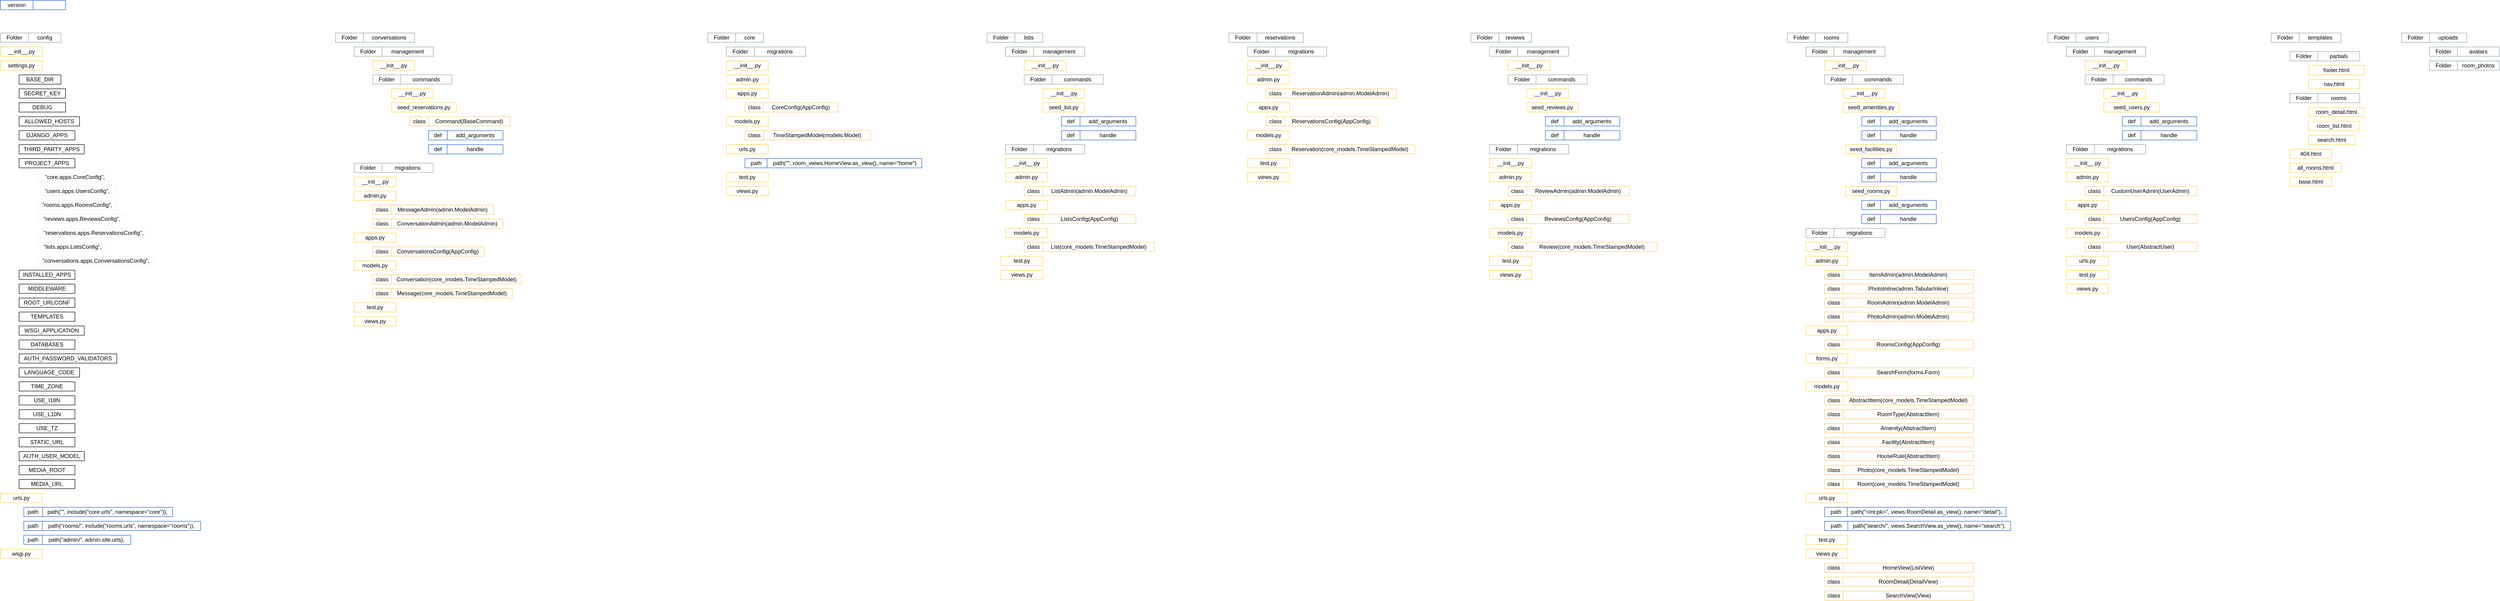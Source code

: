 <mxfile version="13.7.9" type="device"><diagram id="zNeC0fdvIVn9REtztZ8L" name="페이지-1"><mxGraphModel dx="813" dy="470" grid="1" gridSize="10" guides="1" tooltips="1" connect="1" arrows="1" fold="1" page="1" pageScale="1" pageWidth="10000" pageHeight="10000" math="0" shadow="0"><root><mxCell id="0"/><mxCell id="1" parent="0"/><mxCell id="hBKD7NKbRvMZeoM00iuq-7" value="Folder" style="rounded=0;whiteSpace=wrap;html=1;strokeColor=#90A4AE;" vertex="1" parent="1"><mxGeometry x="2320" y="80" width="60" height="20" as="geometry"/></mxCell><mxCell id="hBKD7NKbRvMZeoM00iuq-8" value="lists" style="rounded=0;whiteSpace=wrap;html=1;strokeColor=#90A4AE;" vertex="1" parent="1"><mxGeometry x="2380" y="80" width="60" height="20" as="geometry"/></mxCell><mxCell id="hBKD7NKbRvMZeoM00iuq-9" value="Folder" style="rounded=0;whiteSpace=wrap;html=1;strokeColor=#90A4AE;" vertex="1" parent="1"><mxGeometry x="2840" y="80" width="60" height="20" as="geometry"/></mxCell><mxCell id="hBKD7NKbRvMZeoM00iuq-10" value="reservations" style="rounded=0;whiteSpace=wrap;html=1;strokeColor=#90A4AE;" vertex="1" parent="1"><mxGeometry x="2900" y="80" width="100" height="20" as="geometry"/></mxCell><mxCell id="hBKD7NKbRvMZeoM00iuq-11" value="Folder" style="rounded=0;whiteSpace=wrap;html=1;strokeColor=#90A4AE;" vertex="1" parent="1"><mxGeometry x="3360" y="80" width="60" height="20" as="geometry"/></mxCell><mxCell id="hBKD7NKbRvMZeoM00iuq-12" value="reviews" style="rounded=0;whiteSpace=wrap;html=1;strokeColor=#90A4AE;" vertex="1" parent="1"><mxGeometry x="3420" y="80" width="70" height="20" as="geometry"/></mxCell><mxCell id="hBKD7NKbRvMZeoM00iuq-13" value="Folder" style="rounded=0;whiteSpace=wrap;html=1;strokeColor=#90A4AE;" vertex="1" parent="1"><mxGeometry x="4040" y="80" width="60" height="20" as="geometry"/></mxCell><mxCell id="hBKD7NKbRvMZeoM00iuq-14" value="rooms" style="rounded=0;whiteSpace=wrap;html=1;strokeColor=#90A4AE;" vertex="1" parent="1"><mxGeometry x="4100" y="80" width="70" height="20" as="geometry"/></mxCell><mxCell id="hBKD7NKbRvMZeoM00iuq-15" value="Folder" style="rounded=0;whiteSpace=wrap;html=1;strokeColor=#90A4AE;" vertex="1" parent="1"><mxGeometry x="5080" y="80" width="60" height="20" as="geometry"/></mxCell><mxCell id="hBKD7NKbRvMZeoM00iuq-16" value="templates" style="rounded=0;whiteSpace=wrap;html=1;strokeColor=#90A4AE;" vertex="1" parent="1"><mxGeometry x="5140" y="80" width="90" height="20" as="geometry"/></mxCell><mxCell id="hBKD7NKbRvMZeoM00iuq-17" value="Folder" style="rounded=0;whiteSpace=wrap;html=1;strokeColor=#90A4AE;" vertex="1" parent="1"><mxGeometry x="5360" y="80" width="60" height="20" as="geometry"/></mxCell><mxCell id="hBKD7NKbRvMZeoM00iuq-18" value="uploads" style="rounded=0;whiteSpace=wrap;html=1;strokeColor=#90A4AE;" vertex="1" parent="1"><mxGeometry x="5420" y="80" width="80" height="20" as="geometry"/></mxCell><mxCell id="hBKD7NKbRvMZeoM00iuq-19" value="Folder" style="rounded=0;whiteSpace=wrap;html=1;strokeColor=#90A4AE;" vertex="1" parent="1"><mxGeometry x="4600" y="80" width="60" height="20" as="geometry"/></mxCell><mxCell id="hBKD7NKbRvMZeoM00iuq-20" value="users" style="rounded=0;whiteSpace=wrap;html=1;strokeColor=#90A4AE;" vertex="1" parent="1"><mxGeometry x="4660" y="80" width="70" height="20" as="geometry"/></mxCell><mxCell id="hBKD7NKbRvMZeoM00iuq-36" value="__init__.py" style="rounded=0;whiteSpace=wrap;html=1;strokeColor=#FDD835;" vertex="1" parent="1"><mxGeometry x="200" y="110" width="90" height="20" as="geometry"/></mxCell><mxCell id="hBKD7NKbRvMZeoM00iuq-37" value="settings.py" style="rounded=0;whiteSpace=wrap;html=1;strokeColor=#FDD835;" vertex="1" parent="1"><mxGeometry x="200" y="140" width="90" height="20" as="geometry"/></mxCell><mxCell id="hBKD7NKbRvMZeoM00iuq-38" value="urls.py" style="rounded=0;whiteSpace=wrap;html=1;strokeColor=#FDD835;" vertex="1" parent="1"><mxGeometry x="200" y="1070" width="90" height="20" as="geometry"/></mxCell><mxCell id="hBKD7NKbRvMZeoM00iuq-39" value="wsgi.py" style="rounded=0;whiteSpace=wrap;html=1;strokeColor=#FDD835;" vertex="1" parent="1"><mxGeometry x="200" y="1190" width="90" height="20" as="geometry"/></mxCell><mxCell id="hBKD7NKbRvMZeoM00iuq-40" value="" style="group" vertex="1" connectable="0" parent="1"><mxGeometry x="200" y="80" width="130" height="20" as="geometry"/></mxCell><mxCell id="hBKD7NKbRvMZeoM00iuq-1" value="Folder" style="rounded=0;whiteSpace=wrap;html=1;strokeColor=#90A4AE;" vertex="1" parent="hBKD7NKbRvMZeoM00iuq-40"><mxGeometry width="60" height="20" as="geometry"/></mxCell><mxCell id="hBKD7NKbRvMZeoM00iuq-2" value="config" style="rounded=0;whiteSpace=wrap;html=1;strokeColor=#90A4AE;" vertex="1" parent="hBKD7NKbRvMZeoM00iuq-40"><mxGeometry x="60" width="70" height="20" as="geometry"/></mxCell><mxCell id="hBKD7NKbRvMZeoM00iuq-41" value="" style="group" vertex="1" connectable="0" parent="1"><mxGeometry x="920" y="80" width="170" height="20" as="geometry"/></mxCell><mxCell id="hBKD7NKbRvMZeoM00iuq-3" value="Folder" style="rounded=0;whiteSpace=wrap;html=1;strokeColor=#90A4AE;" vertex="1" parent="hBKD7NKbRvMZeoM00iuq-41"><mxGeometry width="60" height="20" as="geometry"/></mxCell><mxCell id="hBKD7NKbRvMZeoM00iuq-4" value="conversations" style="rounded=0;whiteSpace=wrap;html=1;strokeColor=#90A4AE;" vertex="1" parent="hBKD7NKbRvMZeoM00iuq-41"><mxGeometry x="60" width="110" height="20" as="geometry"/></mxCell><mxCell id="hBKD7NKbRvMZeoM00iuq-42" value="" style="group" vertex="1" connectable="0" parent="1"><mxGeometry x="960" y="110" width="170" height="20" as="geometry"/></mxCell><mxCell id="hBKD7NKbRvMZeoM00iuq-43" value="Folder" style="rounded=0;whiteSpace=wrap;html=1;strokeColor=#90A4AE;" vertex="1" parent="hBKD7NKbRvMZeoM00iuq-42"><mxGeometry width="60" height="20" as="geometry"/></mxCell><mxCell id="hBKD7NKbRvMZeoM00iuq-44" value="management" style="rounded=0;whiteSpace=wrap;html=1;strokeColor=#90A4AE;" vertex="1" parent="hBKD7NKbRvMZeoM00iuq-42"><mxGeometry x="60" width="110" height="20" as="geometry"/></mxCell><mxCell id="hBKD7NKbRvMZeoM00iuq-45" value="" style="group" vertex="1" connectable="0" parent="1"><mxGeometry x="960" y="360" width="170" height="20" as="geometry"/></mxCell><mxCell id="hBKD7NKbRvMZeoM00iuq-46" value="Folder" style="rounded=0;whiteSpace=wrap;html=1;strokeColor=#90A4AE;" vertex="1" parent="hBKD7NKbRvMZeoM00iuq-45"><mxGeometry width="60" height="20" as="geometry"/></mxCell><mxCell id="hBKD7NKbRvMZeoM00iuq-47" value="migrations" style="rounded=0;whiteSpace=wrap;html=1;strokeColor=#90A4AE;" vertex="1" parent="hBKD7NKbRvMZeoM00iuq-45"><mxGeometry x="60" width="110" height="20" as="geometry"/></mxCell><mxCell id="hBKD7NKbRvMZeoM00iuq-48" value="__init__.py" style="rounded=0;whiteSpace=wrap;html=1;strokeColor=#FDD835;" vertex="1" parent="1"><mxGeometry x="960" y="390" width="90" height="20" as="geometry"/></mxCell><mxCell id="hBKD7NKbRvMZeoM00iuq-49" value="admin.py" style="rounded=0;whiteSpace=wrap;html=1;strokeColor=#FDD835;" vertex="1" parent="1"><mxGeometry x="960" y="420" width="90" height="20" as="geometry"/></mxCell><mxCell id="hBKD7NKbRvMZeoM00iuq-50" value="apps.py" style="rounded=0;whiteSpace=wrap;html=1;strokeColor=#FDD835;" vertex="1" parent="1"><mxGeometry x="960" y="510" width="90" height="20" as="geometry"/></mxCell><mxCell id="hBKD7NKbRvMZeoM00iuq-51" value="models.py" style="rounded=0;whiteSpace=wrap;html=1;strokeColor=#FDD835;" vertex="1" parent="1"><mxGeometry x="960" y="570" width="90" height="20" as="geometry"/></mxCell><mxCell id="hBKD7NKbRvMZeoM00iuq-52" value="test.py" style="rounded=0;whiteSpace=wrap;html=1;strokeColor=#FDD835;" vertex="1" parent="1"><mxGeometry x="960" y="660" width="90" height="20" as="geometry"/></mxCell><mxCell id="hBKD7NKbRvMZeoM00iuq-53" value="views.py" style="rounded=0;whiteSpace=wrap;html=1;strokeColor=#FDD835;" vertex="1" parent="1"><mxGeometry x="960" y="690" width="90" height="20" as="geometry"/></mxCell><mxCell id="hBKD7NKbRvMZeoM00iuq-55" value="" style="group" vertex="1" connectable="0" parent="1"><mxGeometry x="1720" y="80" width="120" height="20" as="geometry"/></mxCell><mxCell id="hBKD7NKbRvMZeoM00iuq-5" value="Folder" style="rounded=0;whiteSpace=wrap;html=1;strokeColor=#90A4AE;" vertex="1" parent="hBKD7NKbRvMZeoM00iuq-55"><mxGeometry width="60" height="20" as="geometry"/></mxCell><mxCell id="hBKD7NKbRvMZeoM00iuq-6" value="core" style="rounded=0;whiteSpace=wrap;html=1;strokeColor=#90A4AE;" vertex="1" parent="hBKD7NKbRvMZeoM00iuq-55"><mxGeometry x="60" width="60" height="20" as="geometry"/></mxCell><mxCell id="hBKD7NKbRvMZeoM00iuq-63" value="__init__.py" style="rounded=0;whiteSpace=wrap;html=1;strokeColor=#FDD835;" vertex="1" parent="1"><mxGeometry x="1760" y="140" width="90" height="20" as="geometry"/></mxCell><mxCell id="hBKD7NKbRvMZeoM00iuq-64" value="admin.py" style="rounded=0;whiteSpace=wrap;html=1;strokeColor=#FDD835;" vertex="1" parent="1"><mxGeometry x="1760" y="170" width="90" height="20" as="geometry"/></mxCell><mxCell id="hBKD7NKbRvMZeoM00iuq-65" value="apps.py" style="rounded=0;whiteSpace=wrap;html=1;strokeColor=#FDD835;" vertex="1" parent="1"><mxGeometry x="1760" y="200" width="90" height="20" as="geometry"/></mxCell><mxCell id="hBKD7NKbRvMZeoM00iuq-66" value="models.py" style="rounded=0;whiteSpace=wrap;html=1;strokeColor=#FDD835;" vertex="1" parent="1"><mxGeometry x="1760" y="260" width="90" height="20" as="geometry"/></mxCell><mxCell id="hBKD7NKbRvMZeoM00iuq-67" value="test.py" style="rounded=0;whiteSpace=wrap;html=1;strokeColor=#FDD835;" vertex="1" parent="1"><mxGeometry x="1760" y="380" width="90" height="20" as="geometry"/></mxCell><mxCell id="hBKD7NKbRvMZeoM00iuq-68" value="views.py" style="rounded=0;whiteSpace=wrap;html=1;strokeColor=#FDD835;" vertex="1" parent="1"><mxGeometry x="1760" y="410" width="90" height="20" as="geometry"/></mxCell><mxCell id="hBKD7NKbRvMZeoM00iuq-73" value="urls.py" style="rounded=0;whiteSpace=wrap;html=1;strokeColor=#FDD835;" vertex="1" parent="1"><mxGeometry x="1760" y="320" width="90" height="20" as="geometry"/></mxCell><mxCell id="hBKD7NKbRvMZeoM00iuq-78" value="__init__.py" style="rounded=0;whiteSpace=wrap;html=1;strokeColor=#FDD835;" vertex="1" parent="1"><mxGeometry x="2360" y="350" width="90" height="20" as="geometry"/></mxCell><mxCell id="hBKD7NKbRvMZeoM00iuq-79" value="admin.py" style="rounded=0;whiteSpace=wrap;html=1;strokeColor=#FDD835;" vertex="1" parent="1"><mxGeometry x="2360" y="380" width="90" height="20" as="geometry"/></mxCell><mxCell id="hBKD7NKbRvMZeoM00iuq-80" value="apps.py" style="rounded=0;whiteSpace=wrap;html=1;strokeColor=#FDD835;" vertex="1" parent="1"><mxGeometry x="2360" y="440" width="90" height="20" as="geometry"/></mxCell><mxCell id="hBKD7NKbRvMZeoM00iuq-81" value="models.py" style="rounded=0;whiteSpace=wrap;html=1;strokeColor=#FDD835;" vertex="1" parent="1"><mxGeometry x="2360" y="500" width="90" height="20" as="geometry"/></mxCell><mxCell id="hBKD7NKbRvMZeoM00iuq-82" value="test.py" style="rounded=0;whiteSpace=wrap;html=1;strokeColor=#FDD835;" vertex="1" parent="1"><mxGeometry x="2350" y="560" width="90" height="20" as="geometry"/></mxCell><mxCell id="hBKD7NKbRvMZeoM00iuq-83" value="views.py" style="rounded=0;whiteSpace=wrap;html=1;strokeColor=#FDD835;" vertex="1" parent="1"><mxGeometry x="2350" y="590" width="90" height="20" as="geometry"/></mxCell><mxCell id="hBKD7NKbRvMZeoM00iuq-85" value="" style="group" vertex="1" connectable="0" parent="1"><mxGeometry x="1760" y="110" width="170" height="20" as="geometry"/></mxCell><mxCell id="hBKD7NKbRvMZeoM00iuq-86" value="Folder" style="rounded=0;whiteSpace=wrap;html=1;strokeColor=#90A4AE;" vertex="1" parent="hBKD7NKbRvMZeoM00iuq-85"><mxGeometry width="60" height="20" as="geometry"/></mxCell><mxCell id="hBKD7NKbRvMZeoM00iuq-87" value="migrations" style="rounded=0;whiteSpace=wrap;html=1;strokeColor=#90A4AE;" vertex="1" parent="hBKD7NKbRvMZeoM00iuq-85"><mxGeometry x="60" width="110" height="20" as="geometry"/></mxCell><mxCell id="hBKD7NKbRvMZeoM00iuq-88" value="" style="group" vertex="1" connectable="0" parent="1"><mxGeometry x="2360" y="320" width="170" height="20" as="geometry"/></mxCell><mxCell id="hBKD7NKbRvMZeoM00iuq-89" value="Folder" style="rounded=0;whiteSpace=wrap;html=1;strokeColor=#90A4AE;" vertex="1" parent="hBKD7NKbRvMZeoM00iuq-88"><mxGeometry width="60" height="20" as="geometry"/></mxCell><mxCell id="hBKD7NKbRvMZeoM00iuq-90" value="migrations" style="rounded=0;whiteSpace=wrap;html=1;strokeColor=#90A4AE;" vertex="1" parent="hBKD7NKbRvMZeoM00iuq-88"><mxGeometry x="60" width="110" height="20" as="geometry"/></mxCell><mxCell id="hBKD7NKbRvMZeoM00iuq-92" value="" style="group" vertex="1" connectable="0" parent="1"><mxGeometry x="2880" y="110" width="170" height="20" as="geometry"/></mxCell><mxCell id="hBKD7NKbRvMZeoM00iuq-93" value="Folder" style="rounded=0;whiteSpace=wrap;html=1;strokeColor=#90A4AE;" vertex="1" parent="hBKD7NKbRvMZeoM00iuq-92"><mxGeometry width="60" height="20" as="geometry"/></mxCell><mxCell id="hBKD7NKbRvMZeoM00iuq-94" value="migrations" style="rounded=0;whiteSpace=wrap;html=1;strokeColor=#90A4AE;" vertex="1" parent="hBKD7NKbRvMZeoM00iuq-92"><mxGeometry x="60" width="110" height="20" as="geometry"/></mxCell><mxCell id="hBKD7NKbRvMZeoM00iuq-95" value="__init__.py" style="rounded=0;whiteSpace=wrap;html=1;strokeColor=#FDD835;" vertex="1" parent="1"><mxGeometry x="2880" y="140" width="90" height="20" as="geometry"/></mxCell><mxCell id="hBKD7NKbRvMZeoM00iuq-96" value="admin.py" style="rounded=0;whiteSpace=wrap;html=1;strokeColor=#FDD835;" vertex="1" parent="1"><mxGeometry x="2880" y="170" width="90" height="20" as="geometry"/></mxCell><mxCell id="hBKD7NKbRvMZeoM00iuq-97" value="apps.py" style="rounded=0;whiteSpace=wrap;html=1;strokeColor=#FDD835;" vertex="1" parent="1"><mxGeometry x="2880" y="230" width="90" height="20" as="geometry"/></mxCell><mxCell id="hBKD7NKbRvMZeoM00iuq-98" value="models.py" style="rounded=0;whiteSpace=wrap;html=1;strokeColor=#FDD835;" vertex="1" parent="1"><mxGeometry x="2880" y="290" width="90" height="20" as="geometry"/></mxCell><mxCell id="hBKD7NKbRvMZeoM00iuq-99" value="test.py" style="rounded=0;whiteSpace=wrap;html=1;strokeColor=#FDD835;" vertex="1" parent="1"><mxGeometry x="2880" y="350" width="90" height="20" as="geometry"/></mxCell><mxCell id="hBKD7NKbRvMZeoM00iuq-100" value="views.py" style="rounded=0;whiteSpace=wrap;html=1;strokeColor=#FDD835;" vertex="1" parent="1"><mxGeometry x="2880" y="380" width="90" height="20" as="geometry"/></mxCell><mxCell id="hBKD7NKbRvMZeoM00iuq-101" value="" style="group" vertex="1" connectable="0" parent="1"><mxGeometry x="2360" y="110" width="170" height="20" as="geometry"/></mxCell><mxCell id="hBKD7NKbRvMZeoM00iuq-102" value="Folder" style="rounded=0;whiteSpace=wrap;html=1;strokeColor=#90A4AE;" vertex="1" parent="hBKD7NKbRvMZeoM00iuq-101"><mxGeometry width="60" height="20" as="geometry"/></mxCell><mxCell id="hBKD7NKbRvMZeoM00iuq-103" value="management" style="rounded=0;whiteSpace=wrap;html=1;strokeColor=#90A4AE;" vertex="1" parent="hBKD7NKbRvMZeoM00iuq-101"><mxGeometry x="60" width="110" height="20" as="geometry"/></mxCell><mxCell id="hBKD7NKbRvMZeoM00iuq-104" value="" style="group" vertex="1" connectable="0" parent="1"><mxGeometry x="3400" y="320" width="170" height="20" as="geometry"/></mxCell><mxCell id="hBKD7NKbRvMZeoM00iuq-105" value="Folder" style="rounded=0;whiteSpace=wrap;html=1;strokeColor=#90A4AE;" vertex="1" parent="hBKD7NKbRvMZeoM00iuq-104"><mxGeometry width="60" height="20" as="geometry"/></mxCell><mxCell id="hBKD7NKbRvMZeoM00iuq-106" value="migrations" style="rounded=0;whiteSpace=wrap;html=1;strokeColor=#90A4AE;" vertex="1" parent="hBKD7NKbRvMZeoM00iuq-104"><mxGeometry x="60" width="110" height="20" as="geometry"/></mxCell><mxCell id="hBKD7NKbRvMZeoM00iuq-107" value="" style="group" vertex="1" connectable="0" parent="1"><mxGeometry x="3400" y="110" width="170" height="20" as="geometry"/></mxCell><mxCell id="hBKD7NKbRvMZeoM00iuq-108" value="Folder" style="rounded=0;whiteSpace=wrap;html=1;strokeColor=#90A4AE;" vertex="1" parent="hBKD7NKbRvMZeoM00iuq-107"><mxGeometry width="60" height="20" as="geometry"/></mxCell><mxCell id="hBKD7NKbRvMZeoM00iuq-109" value="management" style="rounded=0;whiteSpace=wrap;html=1;strokeColor=#90A4AE;" vertex="1" parent="hBKD7NKbRvMZeoM00iuq-107"><mxGeometry x="60" width="110" height="20" as="geometry"/></mxCell><mxCell id="hBKD7NKbRvMZeoM00iuq-110" value="__init__.py" style="rounded=0;whiteSpace=wrap;html=1;strokeColor=#FDD835;" vertex="1" parent="1"><mxGeometry x="3400" y="350" width="90" height="20" as="geometry"/></mxCell><mxCell id="hBKD7NKbRvMZeoM00iuq-111" value="admin.py" style="rounded=0;whiteSpace=wrap;html=1;strokeColor=#FDD835;" vertex="1" parent="1"><mxGeometry x="3400" y="380" width="90" height="20" as="geometry"/></mxCell><mxCell id="hBKD7NKbRvMZeoM00iuq-112" value="apps.py" style="rounded=0;whiteSpace=wrap;html=1;strokeColor=#FDD835;" vertex="1" parent="1"><mxGeometry x="3400" y="440" width="90" height="20" as="geometry"/></mxCell><mxCell id="hBKD7NKbRvMZeoM00iuq-113" value="models.py" style="rounded=0;whiteSpace=wrap;html=1;strokeColor=#FDD835;" vertex="1" parent="1"><mxGeometry x="3400" y="500" width="90" height="20" as="geometry"/></mxCell><mxCell id="hBKD7NKbRvMZeoM00iuq-114" value="test.py" style="rounded=0;whiteSpace=wrap;html=1;strokeColor=#FDD835;" vertex="1" parent="1"><mxGeometry x="3400" y="560" width="90" height="20" as="geometry"/></mxCell><mxCell id="hBKD7NKbRvMZeoM00iuq-115" value="views.py" style="rounded=0;whiteSpace=wrap;html=1;strokeColor=#FDD835;" vertex="1" parent="1"><mxGeometry x="3400" y="590" width="90" height="20" as="geometry"/></mxCell><mxCell id="hBKD7NKbRvMZeoM00iuq-116" value="" style="group" vertex="1" connectable="0" parent="1"><mxGeometry x="4080" y="500" width="170" height="20" as="geometry"/></mxCell><mxCell id="hBKD7NKbRvMZeoM00iuq-117" value="Folder" style="rounded=0;whiteSpace=wrap;html=1;strokeColor=#90A4AE;" vertex="1" parent="hBKD7NKbRvMZeoM00iuq-116"><mxGeometry width="60" height="20" as="geometry"/></mxCell><mxCell id="hBKD7NKbRvMZeoM00iuq-118" value="migrations" style="rounded=0;whiteSpace=wrap;html=1;strokeColor=#90A4AE;" vertex="1" parent="hBKD7NKbRvMZeoM00iuq-116"><mxGeometry x="60" width="110" height="20" as="geometry"/></mxCell><mxCell id="hBKD7NKbRvMZeoM00iuq-119" value="" style="group" vertex="1" connectable="0" parent="1"><mxGeometry x="4080" y="110" width="170" height="20" as="geometry"/></mxCell><mxCell id="hBKD7NKbRvMZeoM00iuq-120" value="Folder" style="rounded=0;whiteSpace=wrap;html=1;strokeColor=#90A4AE;" vertex="1" parent="hBKD7NKbRvMZeoM00iuq-119"><mxGeometry width="60" height="20" as="geometry"/></mxCell><mxCell id="hBKD7NKbRvMZeoM00iuq-121" value="management" style="rounded=0;whiteSpace=wrap;html=1;strokeColor=#90A4AE;" vertex="1" parent="hBKD7NKbRvMZeoM00iuq-119"><mxGeometry x="60" width="110" height="20" as="geometry"/></mxCell><mxCell id="hBKD7NKbRvMZeoM00iuq-122" value="__init__.py" style="rounded=0;whiteSpace=wrap;html=1;strokeColor=#FDD835;" vertex="1" parent="1"><mxGeometry x="4080" y="530" width="90" height="20" as="geometry"/></mxCell><mxCell id="hBKD7NKbRvMZeoM00iuq-123" value="admin.py" style="rounded=0;whiteSpace=wrap;html=1;strokeColor=#FDD835;" vertex="1" parent="1"><mxGeometry x="4080" y="560" width="90" height="20" as="geometry"/></mxCell><mxCell id="hBKD7NKbRvMZeoM00iuq-124" value="apps.py" style="rounded=0;whiteSpace=wrap;html=1;strokeColor=#FDD835;" vertex="1" parent="1"><mxGeometry x="4080" y="710" width="90" height="20" as="geometry"/></mxCell><mxCell id="hBKD7NKbRvMZeoM00iuq-125" value="models.py" style="rounded=0;whiteSpace=wrap;html=1;strokeColor=#FDD835;" vertex="1" parent="1"><mxGeometry x="4080" y="830" width="90" height="20" as="geometry"/></mxCell><mxCell id="hBKD7NKbRvMZeoM00iuq-126" value="test.py" style="rounded=0;whiteSpace=wrap;html=1;strokeColor=#FDD835;" vertex="1" parent="1"><mxGeometry x="4080" y="1160" width="90" height="20" as="geometry"/></mxCell><mxCell id="hBKD7NKbRvMZeoM00iuq-127" value="views.py" style="rounded=0;whiteSpace=wrap;html=1;strokeColor=#FDD835;" vertex="1" parent="1"><mxGeometry x="4080" y="1190" width="90" height="20" as="geometry"/></mxCell><mxCell id="hBKD7NKbRvMZeoM00iuq-128" value="urls.py" style="rounded=0;whiteSpace=wrap;html=1;strokeColor=#FDD835;" vertex="1" parent="1"><mxGeometry x="4080" y="1070" width="90" height="20" as="geometry"/></mxCell><mxCell id="hBKD7NKbRvMZeoM00iuq-129" value="Folder" style="rounded=0;whiteSpace=wrap;html=1;strokeColor=#90A4AE;" vertex="1" parent="1"><mxGeometry x="5120" y="120" width="60" height="20" as="geometry"/></mxCell><mxCell id="hBKD7NKbRvMZeoM00iuq-130" value="partials" style="rounded=0;whiteSpace=wrap;html=1;strokeColor=#90A4AE;" vertex="1" parent="1"><mxGeometry x="5180" y="120" width="90" height="20" as="geometry"/></mxCell><mxCell id="hBKD7NKbRvMZeoM00iuq-131" value="Folder" style="rounded=0;whiteSpace=wrap;html=1;strokeColor=#90A4AE;" vertex="1" parent="1"><mxGeometry x="5120" y="210" width="60" height="20" as="geometry"/></mxCell><mxCell id="hBKD7NKbRvMZeoM00iuq-132" value="rooms" style="rounded=0;whiteSpace=wrap;html=1;strokeColor=#90A4AE;" vertex="1" parent="1"><mxGeometry x="5180" y="210" width="90" height="20" as="geometry"/></mxCell><mxCell id="hBKD7NKbRvMZeoM00iuq-133" value="404.html" style="rounded=0;whiteSpace=wrap;html=1;strokeColor=#FDD835;" vertex="1" parent="1"><mxGeometry x="5120" y="330" width="90" height="20" as="geometry"/></mxCell><mxCell id="hBKD7NKbRvMZeoM00iuq-134" value="base.html" style="rounded=0;whiteSpace=wrap;html=1;strokeColor=#FDD835;" vertex="1" parent="1"><mxGeometry x="5120" y="390" width="90" height="20" as="geometry"/></mxCell><mxCell id="hBKD7NKbRvMZeoM00iuq-136" value="all_rooms.html" style="rounded=0;whiteSpace=wrap;html=1;strokeColor=#FDD835;" vertex="1" parent="1"><mxGeometry x="5120" y="360" width="110" height="20" as="geometry"/></mxCell><mxCell id="hBKD7NKbRvMZeoM00iuq-137" value="room_detail.html" style="rounded=0;whiteSpace=wrap;html=1;strokeColor=#FDD835;" vertex="1" parent="1"><mxGeometry x="5160" y="240" width="120" height="20" as="geometry"/></mxCell><mxCell id="hBKD7NKbRvMZeoM00iuq-138" value="search.html" style="rounded=0;whiteSpace=wrap;html=1;strokeColor=#FDD835;" vertex="1" parent="1"><mxGeometry x="5160" y="300" width="100" height="20" as="geometry"/></mxCell><mxCell id="hBKD7NKbRvMZeoM00iuq-139" value="room_list.html" style="rounded=0;whiteSpace=wrap;html=1;strokeColor=#FDD835;" vertex="1" parent="1"><mxGeometry x="5160" y="270" width="110" height="20" as="geometry"/></mxCell><mxCell id="hBKD7NKbRvMZeoM00iuq-144" value="footer.html" style="rounded=0;whiteSpace=wrap;html=1;strokeColor=#FDD835;" vertex="1" parent="1"><mxGeometry x="5160" y="150" width="120" height="20" as="geometry"/></mxCell><mxCell id="hBKD7NKbRvMZeoM00iuq-145" value="nav.html" style="rounded=0;whiteSpace=wrap;html=1;strokeColor=#FDD835;" vertex="1" parent="1"><mxGeometry x="5160" y="180" width="110" height="20" as="geometry"/></mxCell><mxCell id="hBKD7NKbRvMZeoM00iuq-147" value="" style="group" vertex="1" connectable="0" parent="1"><mxGeometry x="4640" y="320" width="170" height="20" as="geometry"/></mxCell><mxCell id="hBKD7NKbRvMZeoM00iuq-148" value="Folder" style="rounded=0;whiteSpace=wrap;html=1;strokeColor=#90A4AE;" vertex="1" parent="hBKD7NKbRvMZeoM00iuq-147"><mxGeometry width="60" height="20" as="geometry"/></mxCell><mxCell id="hBKD7NKbRvMZeoM00iuq-149" value="migrations" style="rounded=0;whiteSpace=wrap;html=1;strokeColor=#90A4AE;" vertex="1" parent="hBKD7NKbRvMZeoM00iuq-147"><mxGeometry x="60" width="110" height="20" as="geometry"/></mxCell><mxCell id="hBKD7NKbRvMZeoM00iuq-150" value="" style="group" vertex="1" connectable="0" parent="1"><mxGeometry x="4640" y="110" width="170" height="20" as="geometry"/></mxCell><mxCell id="hBKD7NKbRvMZeoM00iuq-151" value="Folder" style="rounded=0;whiteSpace=wrap;html=1;strokeColor=#90A4AE;" vertex="1" parent="hBKD7NKbRvMZeoM00iuq-150"><mxGeometry width="60" height="20" as="geometry"/></mxCell><mxCell id="hBKD7NKbRvMZeoM00iuq-152" value="management" style="rounded=0;whiteSpace=wrap;html=1;strokeColor=#90A4AE;" vertex="1" parent="hBKD7NKbRvMZeoM00iuq-150"><mxGeometry x="60" width="110" height="20" as="geometry"/></mxCell><mxCell id="hBKD7NKbRvMZeoM00iuq-153" value="__init__.py" style="rounded=0;whiteSpace=wrap;html=1;strokeColor=#FDD835;" vertex="1" parent="1"><mxGeometry x="4640" y="350" width="90" height="20" as="geometry"/></mxCell><mxCell id="hBKD7NKbRvMZeoM00iuq-154" value="admin.py" style="rounded=0;whiteSpace=wrap;html=1;strokeColor=#FDD835;" vertex="1" parent="1"><mxGeometry x="4640" y="380" width="90" height="20" as="geometry"/></mxCell><mxCell id="hBKD7NKbRvMZeoM00iuq-155" value="apps.py" style="rounded=0;whiteSpace=wrap;html=1;strokeColor=#FDD835;" vertex="1" parent="1"><mxGeometry x="4640" y="440" width="90" height="20" as="geometry"/></mxCell><mxCell id="hBKD7NKbRvMZeoM00iuq-156" value="models.py" style="rounded=0;whiteSpace=wrap;html=1;strokeColor=#FDD835;" vertex="1" parent="1"><mxGeometry x="4640" y="500" width="90" height="20" as="geometry"/></mxCell><mxCell id="hBKD7NKbRvMZeoM00iuq-157" value="test.py" style="rounded=0;whiteSpace=wrap;html=1;strokeColor=#FDD835;" vertex="1" parent="1"><mxGeometry x="4640" y="590" width="90" height="20" as="geometry"/></mxCell><mxCell id="hBKD7NKbRvMZeoM00iuq-158" value="views.py" style="rounded=0;whiteSpace=wrap;html=1;strokeColor=#FDD835;" vertex="1" parent="1"><mxGeometry x="4640" y="620" width="90" height="20" as="geometry"/></mxCell><mxCell id="hBKD7NKbRvMZeoM00iuq-159" value="urls.py" style="rounded=0;whiteSpace=wrap;html=1;strokeColor=#FDD835;" vertex="1" parent="1"><mxGeometry x="4640" y="560" width="90" height="20" as="geometry"/></mxCell><mxCell id="hBKD7NKbRvMZeoM00iuq-160" value="__init__.py" style="rounded=0;whiteSpace=wrap;html=1;strokeColor=#FDD835;" vertex="1" parent="1"><mxGeometry x="1000" y="140" width="90" height="20" as="geometry"/></mxCell><mxCell id="hBKD7NKbRvMZeoM00iuq-161" value="" style="group" vertex="1" connectable="0" parent="1"><mxGeometry x="1000" y="170" width="170" height="20" as="geometry"/></mxCell><mxCell id="hBKD7NKbRvMZeoM00iuq-162" value="Folder" style="rounded=0;whiteSpace=wrap;html=1;strokeColor=#90A4AE;" vertex="1" parent="hBKD7NKbRvMZeoM00iuq-161"><mxGeometry width="60" height="20" as="geometry"/></mxCell><mxCell id="hBKD7NKbRvMZeoM00iuq-163" value="commands" style="rounded=0;whiteSpace=wrap;html=1;strokeColor=#90A4AE;" vertex="1" parent="hBKD7NKbRvMZeoM00iuq-161"><mxGeometry x="60" width="110" height="20" as="geometry"/></mxCell><mxCell id="hBKD7NKbRvMZeoM00iuq-164" value="__init__.py" style="rounded=0;whiteSpace=wrap;html=1;strokeColor=#FDD835;" vertex="1" parent="1"><mxGeometry x="1040" y="200" width="90" height="20" as="geometry"/></mxCell><mxCell id="hBKD7NKbRvMZeoM00iuq-165" value="seed_reservations.py" style="rounded=0;whiteSpace=wrap;html=1;strokeColor=#FDD835;" vertex="1" parent="1"><mxGeometry x="1040" y="230" width="140" height="20" as="geometry"/></mxCell><mxCell id="hBKD7NKbRvMZeoM00iuq-166" value="__init__.py" style="rounded=0;whiteSpace=wrap;html=1;strokeColor=#FDD835;" vertex="1" parent="1"><mxGeometry x="2400" y="140" width="90" height="20" as="geometry"/></mxCell><mxCell id="hBKD7NKbRvMZeoM00iuq-167" value="" style="group" vertex="1" connectable="0" parent="1"><mxGeometry x="2400" y="170" width="170" height="20" as="geometry"/></mxCell><mxCell id="hBKD7NKbRvMZeoM00iuq-168" value="Folder" style="rounded=0;whiteSpace=wrap;html=1;strokeColor=#90A4AE;" vertex="1" parent="hBKD7NKbRvMZeoM00iuq-167"><mxGeometry width="60" height="20" as="geometry"/></mxCell><mxCell id="hBKD7NKbRvMZeoM00iuq-169" value="commands" style="rounded=0;whiteSpace=wrap;html=1;strokeColor=#90A4AE;" vertex="1" parent="hBKD7NKbRvMZeoM00iuq-167"><mxGeometry x="60" width="110" height="20" as="geometry"/></mxCell><mxCell id="hBKD7NKbRvMZeoM00iuq-170" value="__init__.py" style="rounded=0;whiteSpace=wrap;html=1;strokeColor=#FDD835;" vertex="1" parent="1"><mxGeometry x="2440" y="200" width="90" height="20" as="geometry"/></mxCell><mxCell id="hBKD7NKbRvMZeoM00iuq-171" value="seed_list.py" style="rounded=0;whiteSpace=wrap;html=1;strokeColor=#FDD835;" vertex="1" parent="1"><mxGeometry x="2440" y="230" width="90" height="20" as="geometry"/></mxCell><mxCell id="hBKD7NKbRvMZeoM00iuq-175" value="__init__.py" style="rounded=0;whiteSpace=wrap;html=1;strokeColor=#FDD835;" vertex="1" parent="1"><mxGeometry x="3440" y="140" width="90" height="20" as="geometry"/></mxCell><mxCell id="hBKD7NKbRvMZeoM00iuq-176" value="" style="group" vertex="1" connectable="0" parent="1"><mxGeometry x="3440" y="170" width="170" height="20" as="geometry"/></mxCell><mxCell id="hBKD7NKbRvMZeoM00iuq-177" value="Folder" style="rounded=0;whiteSpace=wrap;html=1;strokeColor=#90A4AE;" vertex="1" parent="hBKD7NKbRvMZeoM00iuq-176"><mxGeometry width="60" height="20" as="geometry"/></mxCell><mxCell id="hBKD7NKbRvMZeoM00iuq-178" value="commands" style="rounded=0;whiteSpace=wrap;html=1;strokeColor=#90A4AE;" vertex="1" parent="hBKD7NKbRvMZeoM00iuq-176"><mxGeometry x="60" width="110" height="20" as="geometry"/></mxCell><mxCell id="hBKD7NKbRvMZeoM00iuq-179" value="__init__.py" style="rounded=0;whiteSpace=wrap;html=1;strokeColor=#FDD835;" vertex="1" parent="1"><mxGeometry x="3480" y="200" width="90" height="20" as="geometry"/></mxCell><mxCell id="hBKD7NKbRvMZeoM00iuq-180" value="seed_reviews.py" style="rounded=0;whiteSpace=wrap;html=1;strokeColor=#FDD835;" vertex="1" parent="1"><mxGeometry x="3480" y="230" width="110" height="20" as="geometry"/></mxCell><mxCell id="hBKD7NKbRvMZeoM00iuq-181" value="__init__.py" style="rounded=0;whiteSpace=wrap;html=1;strokeColor=#FDD835;" vertex="1" parent="1"><mxGeometry x="4120" y="140" width="90" height="20" as="geometry"/></mxCell><mxCell id="hBKD7NKbRvMZeoM00iuq-182" value="" style="group" vertex="1" connectable="0" parent="1"><mxGeometry x="4120" y="170" width="170" height="20" as="geometry"/></mxCell><mxCell id="hBKD7NKbRvMZeoM00iuq-183" value="Folder" style="rounded=0;whiteSpace=wrap;html=1;strokeColor=#90A4AE;" vertex="1" parent="hBKD7NKbRvMZeoM00iuq-182"><mxGeometry width="60" height="20" as="geometry"/></mxCell><mxCell id="hBKD7NKbRvMZeoM00iuq-184" value="commands" style="rounded=0;whiteSpace=wrap;html=1;strokeColor=#90A4AE;" vertex="1" parent="hBKD7NKbRvMZeoM00iuq-182"><mxGeometry x="60" width="110" height="20" as="geometry"/></mxCell><mxCell id="hBKD7NKbRvMZeoM00iuq-185" value="__init__.py" style="rounded=0;whiteSpace=wrap;html=1;strokeColor=#FDD835;" vertex="1" parent="1"><mxGeometry x="4160" y="200" width="90" height="20" as="geometry"/></mxCell><mxCell id="hBKD7NKbRvMZeoM00iuq-186" value="seed_amenities.py" style="rounded=0;whiteSpace=wrap;html=1;strokeColor=#FDD835;" vertex="1" parent="1"><mxGeometry x="4160" y="230" width="120" height="20" as="geometry"/></mxCell><mxCell id="hBKD7NKbRvMZeoM00iuq-187" value="seed_facilities.py" style="rounded=0;whiteSpace=wrap;html=1;strokeColor=#FDD835;" vertex="1" parent="1"><mxGeometry x="4165" y="320" width="110" height="20" as="geometry"/></mxCell><mxCell id="hBKD7NKbRvMZeoM00iuq-188" value="seed_rooms.py" style="rounded=0;whiteSpace=wrap;html=1;strokeColor=#FDD835;" vertex="1" parent="1"><mxGeometry x="4165" y="410" width="110" height="20" as="geometry"/></mxCell><mxCell id="hBKD7NKbRvMZeoM00iuq-189" value="" style="group" vertex="1" connectable="0" parent="1"><mxGeometry x="4680" y="170" width="170" height="20" as="geometry"/></mxCell><mxCell id="hBKD7NKbRvMZeoM00iuq-190" value="Folder" style="rounded=0;whiteSpace=wrap;html=1;strokeColor=#90A4AE;" vertex="1" parent="hBKD7NKbRvMZeoM00iuq-189"><mxGeometry width="60" height="20" as="geometry"/></mxCell><mxCell id="hBKD7NKbRvMZeoM00iuq-191" value="commands" style="rounded=0;whiteSpace=wrap;html=1;strokeColor=#90A4AE;" vertex="1" parent="hBKD7NKbRvMZeoM00iuq-189"><mxGeometry x="60" width="110" height="20" as="geometry"/></mxCell><mxCell id="hBKD7NKbRvMZeoM00iuq-192" value="__init__.py" style="rounded=0;whiteSpace=wrap;html=1;strokeColor=#FDD835;" vertex="1" parent="1"><mxGeometry x="4680" y="140" width="90" height="20" as="geometry"/></mxCell><mxCell id="hBKD7NKbRvMZeoM00iuq-193" value="__init__.py" style="rounded=0;whiteSpace=wrap;html=1;strokeColor=#FDD835;" vertex="1" parent="1"><mxGeometry x="4720" y="200" width="90" height="20" as="geometry"/></mxCell><mxCell id="hBKD7NKbRvMZeoM00iuq-194" value="seed_users.py" style="rounded=0;whiteSpace=wrap;html=1;strokeColor=#FDD835;" vertex="1" parent="1"><mxGeometry x="4720" y="230" width="120" height="20" as="geometry"/></mxCell><mxCell id="hBKD7NKbRvMZeoM00iuq-195" value="Folder" style="rounded=0;whiteSpace=wrap;html=1;strokeColor=#90A4AE;" vertex="1" parent="1"><mxGeometry x="5420" y="110" width="60" height="20" as="geometry"/></mxCell><mxCell id="hBKD7NKbRvMZeoM00iuq-196" value="avatars" style="rounded=0;whiteSpace=wrap;html=1;strokeColor=#90A4AE;" vertex="1" parent="1"><mxGeometry x="5480" y="110" width="90" height="20" as="geometry"/></mxCell><mxCell id="hBKD7NKbRvMZeoM00iuq-197" value="Folder" style="rounded=0;whiteSpace=wrap;html=1;strokeColor=#90A4AE;" vertex="1" parent="1"><mxGeometry x="5420" y="140" width="60" height="20" as="geometry"/></mxCell><mxCell id="hBKD7NKbRvMZeoM00iuq-198" value="room_photos" style="rounded=0;whiteSpace=wrap;html=1;strokeColor=#90A4AE;" vertex="1" parent="1"><mxGeometry x="5480" y="140" width="90" height="20" as="geometry"/></mxCell><mxCell id="hBKD7NKbRvMZeoM00iuq-199" value="BASE_DIR" style="rounded=0;whiteSpace=wrap;html=1;" vertex="1" parent="1"><mxGeometry x="240" y="170" width="90" height="20" as="geometry"/></mxCell><mxCell id="hBKD7NKbRvMZeoM00iuq-200" value="SECRET_KEY" style="rounded=0;whiteSpace=wrap;html=1;" vertex="1" parent="1"><mxGeometry x="240" y="200" width="100" height="20" as="geometry"/></mxCell><mxCell id="hBKD7NKbRvMZeoM00iuq-202" value="DEBUG" style="rounded=0;whiteSpace=wrap;html=1;" vertex="1" parent="1"><mxGeometry x="240" y="230" width="100" height="20" as="geometry"/></mxCell><mxCell id="hBKD7NKbRvMZeoM00iuq-203" value="ALLOWED_HOSTS" style="rounded=0;whiteSpace=wrap;html=1;" vertex="1" parent="1"><mxGeometry x="240" y="260" width="130" height="20" as="geometry"/></mxCell><mxCell id="hBKD7NKbRvMZeoM00iuq-204" value="DJANGO_APPS" style="rounded=0;whiteSpace=wrap;html=1;" vertex="1" parent="1"><mxGeometry x="240" y="290" width="120" height="20" as="geometry"/></mxCell><mxCell id="hBKD7NKbRvMZeoM00iuq-205" value="THIRD_PARTY_APPS" style="rounded=0;whiteSpace=wrap;html=1;" vertex="1" parent="1"><mxGeometry x="240" y="320" width="140" height="20" as="geometry"/></mxCell><mxCell id="hBKD7NKbRvMZeoM00iuq-206" value="PROJECT_APPS" style="rounded=0;whiteSpace=wrap;html=1;" vertex="1" parent="1"><mxGeometry x="240" y="350" width="120" height="20" as="geometry"/></mxCell><mxCell id="hBKD7NKbRvMZeoM00iuq-207" value="INSTALLED_APPS" style="rounded=0;whiteSpace=wrap;html=1;" vertex="1" parent="1"><mxGeometry x="240" y="590" width="120" height="20" as="geometry"/></mxCell><mxCell id="hBKD7NKbRvMZeoM00iuq-208" value="MIDDLEWARE" style="rounded=0;whiteSpace=wrap;html=1;" vertex="1" parent="1"><mxGeometry x="240" y="620" width="120" height="20" as="geometry"/></mxCell><mxCell id="hBKD7NKbRvMZeoM00iuq-209" value="ROOT_URLCONF" style="rounded=0;whiteSpace=wrap;html=1;" vertex="1" parent="1"><mxGeometry x="240" y="650" width="120" height="20" as="geometry"/></mxCell><mxCell id="hBKD7NKbRvMZeoM00iuq-210" value="TEMPLATES" style="rounded=0;whiteSpace=wrap;html=1;" vertex="1" parent="1"><mxGeometry x="240" y="680" width="120" height="20" as="geometry"/></mxCell><mxCell id="hBKD7NKbRvMZeoM00iuq-211" value="WSGI_APPLICATION" style="rounded=0;whiteSpace=wrap;html=1;" vertex="1" parent="1"><mxGeometry x="240" y="710" width="140" height="20" as="geometry"/></mxCell><mxCell id="hBKD7NKbRvMZeoM00iuq-212" value="DATABASES" style="rounded=0;whiteSpace=wrap;html=1;" vertex="1" parent="1"><mxGeometry x="240" y="740" width="120" height="20" as="geometry"/></mxCell><mxCell id="hBKD7NKbRvMZeoM00iuq-213" value="AUTH_PASSWORD_VALIDATORS" style="rounded=0;whiteSpace=wrap;html=1;" vertex="1" parent="1"><mxGeometry x="240" y="770" width="210" height="20" as="geometry"/></mxCell><mxCell id="hBKD7NKbRvMZeoM00iuq-214" value="LANGUAGE_CODE" style="rounded=0;whiteSpace=wrap;html=1;" vertex="1" parent="1"><mxGeometry x="240" y="800" width="130" height="20" as="geometry"/></mxCell><mxCell id="hBKD7NKbRvMZeoM00iuq-215" value="TIME_ZONE" style="rounded=0;whiteSpace=wrap;html=1;" vertex="1" parent="1"><mxGeometry x="240" y="830" width="120" height="20" as="geometry"/></mxCell><mxCell id="hBKD7NKbRvMZeoM00iuq-216" value="USE_I18N" style="rounded=0;whiteSpace=wrap;html=1;" vertex="1" parent="1"><mxGeometry x="240" y="860" width="120" height="20" as="geometry"/></mxCell><mxCell id="hBKD7NKbRvMZeoM00iuq-217" value="USE_L10N" style="rounded=0;whiteSpace=wrap;html=1;" vertex="1" parent="1"><mxGeometry x="240" y="890" width="120" height="20" as="geometry"/></mxCell><mxCell id="hBKD7NKbRvMZeoM00iuq-218" value="USE_TZ" style="rounded=0;whiteSpace=wrap;html=1;" vertex="1" parent="1"><mxGeometry x="240" y="920" width="120" height="20" as="geometry"/></mxCell><mxCell id="hBKD7NKbRvMZeoM00iuq-219" value="STATIC_URL" style="rounded=0;whiteSpace=wrap;html=1;" vertex="1" parent="1"><mxGeometry x="240" y="950" width="120" height="20" as="geometry"/></mxCell><mxCell id="hBKD7NKbRvMZeoM00iuq-220" value="AUTH_USER_MODEL" style="rounded=0;whiteSpace=wrap;html=1;" vertex="1" parent="1"><mxGeometry x="240" y="980" width="140" height="20" as="geometry"/></mxCell><mxCell id="hBKD7NKbRvMZeoM00iuq-221" value="MEDIA_ROOT" style="rounded=0;whiteSpace=wrap;html=1;" vertex="1" parent="1"><mxGeometry x="240" y="1010" width="120" height="20" as="geometry"/></mxCell><mxCell id="hBKD7NKbRvMZeoM00iuq-222" value="MEDIA_URL" style="rounded=0;whiteSpace=wrap;html=1;" vertex="1" parent="1"><mxGeometry x="240" y="1040" width="120" height="20" as="geometry"/></mxCell><mxCell id="hBKD7NKbRvMZeoM00iuq-223" value="&quot;core.apps.CoreConfig&quot;," style="rounded=0;whiteSpace=wrap;html=1;strokeColor=#f0f0f0;" vertex="1" parent="1"><mxGeometry x="280" y="380" width="160" height="20" as="geometry"/></mxCell><mxCell id="hBKD7NKbRvMZeoM00iuq-228" value="&quot;users.apps.UsersConfig&quot;," style="rounded=0;whiteSpace=wrap;html=1;strokeColor=#f0f0f0;" vertex="1" parent="1"><mxGeometry x="280" y="410" width="170" height="20" as="geometry"/></mxCell><mxCell id="hBKD7NKbRvMZeoM00iuq-229" value="&quot;rooms.apps.RoomsConfig&quot;," style="rounded=0;whiteSpace=wrap;html=1;strokeColor=#f0f0f0;" vertex="1" parent="1"><mxGeometry x="280" y="440" width="170" height="20" as="geometry"/></mxCell><mxCell id="hBKD7NKbRvMZeoM00iuq-230" value="&quot;reviews.apps.ReviewsConfig&quot;," style="rounded=0;whiteSpace=wrap;html=1;strokeColor=#f0f0f0;" vertex="1" parent="1"><mxGeometry x="280" y="470" width="190" height="20" as="geometry"/></mxCell><mxCell id="hBKD7NKbRvMZeoM00iuq-231" value="&quot;reservations.apps.ReservationsConfig&quot;," style="rounded=0;whiteSpace=wrap;html=1;strokeColor=#f0f0f0;" vertex="1" parent="1"><mxGeometry x="280" y="500" width="240" height="20" as="geometry"/></mxCell><mxCell id="hBKD7NKbRvMZeoM00iuq-232" value="&quot;lists.apps.ListsConfig&quot;," style="rounded=0;whiteSpace=wrap;html=1;strokeColor=#f0f0f0;" vertex="1" parent="1"><mxGeometry x="280" y="530" width="150" height="20" as="geometry"/></mxCell><mxCell id="hBKD7NKbRvMZeoM00iuq-233" value="&quot;conversations.apps.ConversationsConfig&quot;," style="rounded=0;whiteSpace=wrap;html=1;strokeColor=#f0f0f0;" vertex="1" parent="1"><mxGeometry x="280" y="560" width="250" height="20" as="geometry"/></mxCell><mxCell id="hBKD7NKbRvMZeoM00iuq-236" value="" style="group;strokeColor=#FFCB6B;" vertex="1" connectable="0" parent="1"><mxGeometry x="1080" y="260" width="215" height="20" as="geometry"/></mxCell><mxCell id="hBKD7NKbRvMZeoM00iuq-234" value="Command(BaseCommand)" style="rounded=0;whiteSpace=wrap;html=1;strokeColor=#FFCB6B;" vertex="1" parent="hBKD7NKbRvMZeoM00iuq-236"><mxGeometry x="40" width="175" height="20" as="geometry"/></mxCell><mxCell id="hBKD7NKbRvMZeoM00iuq-235" value="class" style="rounded=0;whiteSpace=wrap;html=1;strokeColor=#FFCB6B;" vertex="1" parent="hBKD7NKbRvMZeoM00iuq-236"><mxGeometry width="40" height="20" as="geometry"/></mxCell><mxCell id="hBKD7NKbRvMZeoM00iuq-240" value="" style="group;strokeColor=#2162DB;" vertex="1" connectable="0" parent="1"><mxGeometry x="1120" y="290" width="160" height="20" as="geometry"/></mxCell><mxCell id="hBKD7NKbRvMZeoM00iuq-238" value="add_arguments" style="rounded=0;whiteSpace=wrap;html=1;container=0;strokeColor=#2162DB;" vertex="1" parent="hBKD7NKbRvMZeoM00iuq-240"><mxGeometry x="40" width="120" height="20" as="geometry"/></mxCell><mxCell id="hBKD7NKbRvMZeoM00iuq-239" value="def" style="rounded=0;whiteSpace=wrap;html=1;container=0;strokeColor=#2162DB;" vertex="1" parent="hBKD7NKbRvMZeoM00iuq-240"><mxGeometry width="40" height="20" as="geometry"/></mxCell><mxCell id="hBKD7NKbRvMZeoM00iuq-242" value="handle" style="rounded=0;whiteSpace=wrap;html=1;container=0;strokeColor=#2162DB;" vertex="1" parent="1"><mxGeometry x="1160" y="320" width="120" height="20" as="geometry"/></mxCell><mxCell id="hBKD7NKbRvMZeoM00iuq-243" value="def" style="rounded=0;whiteSpace=wrap;html=1;container=0;strokeColor=#2162DB;" vertex="1" parent="1"><mxGeometry x="1120" y="320" width="40" height="20" as="geometry"/></mxCell><mxCell id="hBKD7NKbRvMZeoM00iuq-244" value="class" style="rounded=0;whiteSpace=wrap;html=1;strokeColor=#FFCB6B;" vertex="1" parent="1"><mxGeometry x="1000" y="450" width="40" height="20" as="geometry"/></mxCell><mxCell id="hBKD7NKbRvMZeoM00iuq-245" value="MessageAdmin(admin.ModelAdmin)" style="rounded=0;whiteSpace=wrap;html=1;strokeColor=#FFCB6B;" vertex="1" parent="1"><mxGeometry x="1040" y="450" width="220" height="20" as="geometry"/></mxCell><mxCell id="hBKD7NKbRvMZeoM00iuq-246" value="class" style="rounded=0;whiteSpace=wrap;html=1;strokeColor=#FFCB6B;" vertex="1" parent="1"><mxGeometry x="1000" y="480" width="40" height="20" as="geometry"/></mxCell><mxCell id="hBKD7NKbRvMZeoM00iuq-247" value="ConversationAdmin(admin.ModelAdmin)" style="rounded=0;whiteSpace=wrap;html=1;strokeColor=#FFCB6B;" vertex="1" parent="1"><mxGeometry x="1040" y="480" width="240" height="20" as="geometry"/></mxCell><mxCell id="hBKD7NKbRvMZeoM00iuq-248" value="class" style="rounded=0;whiteSpace=wrap;html=1;strokeColor=#FFCB6B;" vertex="1" parent="1"><mxGeometry x="1000" y="540" width="40" height="20" as="geometry"/></mxCell><mxCell id="hBKD7NKbRvMZeoM00iuq-249" value="ConversationsConfig(AppConfig)" style="rounded=0;whiteSpace=wrap;html=1;strokeColor=#FFCB6B;" vertex="1" parent="1"><mxGeometry x="1040" y="540" width="200" height="20" as="geometry"/></mxCell><mxCell id="hBKD7NKbRvMZeoM00iuq-250" value="Conversation(core_models.TimeStampedModel)" style="rounded=0;whiteSpace=wrap;html=1;strokeColor=#FFCB6B;" vertex="1" parent="1"><mxGeometry x="1040" y="600" width="280" height="20" as="geometry"/></mxCell><mxCell id="hBKD7NKbRvMZeoM00iuq-251" value="class" style="rounded=0;whiteSpace=wrap;html=1;strokeColor=#FFCB6B;" vertex="1" parent="1"><mxGeometry x="1000" y="600" width="40" height="20" as="geometry"/></mxCell><mxCell id="hBKD7NKbRvMZeoM00iuq-252" value="Message(core_models.TimeStampedModel)" style="rounded=0;whiteSpace=wrap;html=1;strokeColor=#FFCB6B;" vertex="1" parent="1"><mxGeometry x="1040" y="630" width="260" height="20" as="geometry"/></mxCell><mxCell id="hBKD7NKbRvMZeoM00iuq-253" value="class" style="rounded=0;whiteSpace=wrap;html=1;strokeColor=#FFCB6B;" vertex="1" parent="1"><mxGeometry x="1000" y="630" width="40" height="20" as="geometry"/></mxCell><mxCell id="hBKD7NKbRvMZeoM00iuq-254" value="CoreConfig(AppConfig)" style="rounded=0;whiteSpace=wrap;html=1;strokeColor=#FFCB6B;" vertex="1" parent="1"><mxGeometry x="1840" y="230" width="160" height="20" as="geometry"/></mxCell><mxCell id="hBKD7NKbRvMZeoM00iuq-255" value="class" style="rounded=0;whiteSpace=wrap;html=1;strokeColor=#FFCB6B;" vertex="1" parent="1"><mxGeometry x="1800" y="230" width="40" height="20" as="geometry"/></mxCell><mxCell id="hBKD7NKbRvMZeoM00iuq-256" value="TimeStampedModel(models.Model)" style="rounded=0;whiteSpace=wrap;html=1;strokeColor=#FFCB6B;" vertex="1" parent="1"><mxGeometry x="1840" y="290" width="230" height="20" as="geometry"/></mxCell><mxCell id="hBKD7NKbRvMZeoM00iuq-257" value="class" style="rounded=0;whiteSpace=wrap;html=1;strokeColor=#FFCB6B;" vertex="1" parent="1"><mxGeometry x="1800" y="290" width="40" height="20" as="geometry"/></mxCell><mxCell id="hBKD7NKbRvMZeoM00iuq-258" value="" style="group;strokeColor=#2162DB;" vertex="1" connectable="0" parent="1"><mxGeometry x="250" y="1100" width="320" height="20" as="geometry"/></mxCell><mxCell id="hBKD7NKbRvMZeoM00iuq-259" value="path(&quot;&quot;, include(&quot;core.urls&quot;, namespace=&quot;core&quot;))," style="rounded=0;whiteSpace=wrap;html=1;container=0;strokeColor=#2162DB;" vertex="1" parent="hBKD7NKbRvMZeoM00iuq-258"><mxGeometry x="40" width="280" height="20" as="geometry"/></mxCell><mxCell id="hBKD7NKbRvMZeoM00iuq-260" value="path" style="rounded=0;whiteSpace=wrap;html=1;container=0;strokeColor=#2162DB;" vertex="1" parent="hBKD7NKbRvMZeoM00iuq-258"><mxGeometry width="40" height="20" as="geometry"/></mxCell><mxCell id="hBKD7NKbRvMZeoM00iuq-261" value="path(&quot;rooms/&quot;, include(&quot;rooms.urls&quot;, namespace=&quot;rooms&quot;))," style="rounded=0;whiteSpace=wrap;html=1;container=0;strokeColor=#2162DB;" vertex="1" parent="1"><mxGeometry x="290" y="1130" width="340" height="20" as="geometry"/></mxCell><mxCell id="hBKD7NKbRvMZeoM00iuq-262" value="path" style="rounded=0;whiteSpace=wrap;html=1;container=0;strokeColor=#2162DB;" vertex="1" parent="1"><mxGeometry x="250" y="1130" width="40" height="20" as="geometry"/></mxCell><mxCell id="hBKD7NKbRvMZeoM00iuq-263" value="path(&quot;admin/&quot;, admin.site.urls)," style="rounded=0;whiteSpace=wrap;html=1;container=0;strokeColor=#2162DB;" vertex="1" parent="1"><mxGeometry x="290" y="1160" width="190" height="20" as="geometry"/></mxCell><mxCell id="hBKD7NKbRvMZeoM00iuq-264" value="path" style="rounded=0;whiteSpace=wrap;html=1;container=0;strokeColor=#2162DB;" vertex="1" parent="1"><mxGeometry x="250" y="1160" width="40" height="20" as="geometry"/></mxCell><mxCell id="hBKD7NKbRvMZeoM00iuq-265" value="" style="group;strokeColor=#2162DB;" vertex="1" connectable="0" parent="1"><mxGeometry x="1800" y="350" width="380" height="20" as="geometry"/></mxCell><mxCell id="hBKD7NKbRvMZeoM00iuq-266" value="path(&quot;&quot;, room_views.HomeView.as_view(), name=&quot;home&quot;)" style="rounded=0;whiteSpace=wrap;html=1;container=0;strokeColor=#2162DB;" vertex="1" parent="hBKD7NKbRvMZeoM00iuq-265"><mxGeometry x="47.5" width="332.5" height="20" as="geometry"/></mxCell><mxCell id="hBKD7NKbRvMZeoM00iuq-267" value="path" style="rounded=0;whiteSpace=wrap;html=1;container=0;strokeColor=#2162DB;" vertex="1" parent="hBKD7NKbRvMZeoM00iuq-265"><mxGeometry width="47.5" height="20" as="geometry"/></mxCell><mxCell id="hBKD7NKbRvMZeoM00iuq-270" value="" style="group;strokeColor=#2162DB;" vertex="1" connectable="0" parent="1"><mxGeometry x="2480" y="260" width="160" height="20" as="geometry"/></mxCell><mxCell id="hBKD7NKbRvMZeoM00iuq-271" value="add_arguments" style="rounded=0;whiteSpace=wrap;html=1;container=0;strokeColor=#2162DB;" vertex="1" parent="hBKD7NKbRvMZeoM00iuq-270"><mxGeometry x="40" width="120" height="20" as="geometry"/></mxCell><mxCell id="hBKD7NKbRvMZeoM00iuq-272" value="def" style="rounded=0;whiteSpace=wrap;html=1;container=0;strokeColor=#2162DB;" vertex="1" parent="hBKD7NKbRvMZeoM00iuq-270"><mxGeometry width="40" height="20" as="geometry"/></mxCell><mxCell id="hBKD7NKbRvMZeoM00iuq-273" value="handle" style="rounded=0;whiteSpace=wrap;html=1;container=0;strokeColor=#2162DB;" vertex="1" parent="1"><mxGeometry x="2520" y="290" width="120" height="20" as="geometry"/></mxCell><mxCell id="hBKD7NKbRvMZeoM00iuq-274" value="def" style="rounded=0;whiteSpace=wrap;html=1;container=0;strokeColor=#2162DB;" vertex="1" parent="1"><mxGeometry x="2480" y="290" width="40" height="20" as="geometry"/></mxCell><mxCell id="hBKD7NKbRvMZeoM00iuq-275" value="class" style="rounded=0;whiteSpace=wrap;html=1;strokeColor=#FFCB6B;" vertex="1" parent="1"><mxGeometry x="2400" y="410" width="40" height="20" as="geometry"/></mxCell><mxCell id="hBKD7NKbRvMZeoM00iuq-276" value="ListAdmin(admin.ModelAdmin)" style="rounded=0;whiteSpace=wrap;html=1;strokeColor=#FFCB6B;" vertex="1" parent="1"><mxGeometry x="2440" y="410" width="200" height="20" as="geometry"/></mxCell><mxCell id="hBKD7NKbRvMZeoM00iuq-277" value="class" style="rounded=0;whiteSpace=wrap;html=1;strokeColor=#FFCB6B;" vertex="1" parent="1"><mxGeometry x="2400" y="470" width="40" height="20" as="geometry"/></mxCell><mxCell id="hBKD7NKbRvMZeoM00iuq-278" value="ListsConfig(AppConfig)" style="rounded=0;whiteSpace=wrap;html=1;strokeColor=#FFCB6B;" vertex="1" parent="1"><mxGeometry x="2440" y="470" width="200" height="20" as="geometry"/></mxCell><mxCell id="hBKD7NKbRvMZeoM00iuq-279" value="class" style="rounded=0;whiteSpace=wrap;html=1;strokeColor=#FFCB6B;" vertex="1" parent="1"><mxGeometry x="2400" y="530" width="40" height="20" as="geometry"/></mxCell><mxCell id="hBKD7NKbRvMZeoM00iuq-280" value="List(core_models.TimeStampedModel)" style="rounded=0;whiteSpace=wrap;html=1;strokeColor=#FFCB6B;" vertex="1" parent="1"><mxGeometry x="2440" y="530" width="240" height="20" as="geometry"/></mxCell><mxCell id="hBKD7NKbRvMZeoM00iuq-281" value="ReservationAdmin(admin.ModelAdmin)" style="rounded=0;whiteSpace=wrap;html=1;strokeColor=#FFCB6B;" vertex="1" parent="1"><mxGeometry x="2960" y="200" width="240" height="20" as="geometry"/></mxCell><mxCell id="hBKD7NKbRvMZeoM00iuq-282" value="class" style="rounded=0;whiteSpace=wrap;html=1;strokeColor=#FFCB6B;" vertex="1" parent="1"><mxGeometry x="2920" y="200" width="40" height="20" as="geometry"/></mxCell><mxCell id="hBKD7NKbRvMZeoM00iuq-283" value="class" style="rounded=0;whiteSpace=wrap;html=1;strokeColor=#FFCB6B;" vertex="1" parent="1"><mxGeometry x="2920" y="260" width="40" height="20" as="geometry"/></mxCell><mxCell id="hBKD7NKbRvMZeoM00iuq-284" value="ReservationsConfig(AppConfig)" style="rounded=0;whiteSpace=wrap;html=1;strokeColor=#FFCB6B;" vertex="1" parent="1"><mxGeometry x="2960" y="260" width="200" height="20" as="geometry"/></mxCell><mxCell id="hBKD7NKbRvMZeoM00iuq-285" value="class" style="rounded=0;whiteSpace=wrap;html=1;strokeColor=#FFCB6B;" vertex="1" parent="1"><mxGeometry x="2920" y="320" width="40" height="20" as="geometry"/></mxCell><mxCell id="hBKD7NKbRvMZeoM00iuq-286" value="Reservation(core_models.TimeStampedModel)" style="rounded=0;whiteSpace=wrap;html=1;strokeColor=#FFCB6B;" vertex="1" parent="1"><mxGeometry x="2960" y="320" width="280" height="20" as="geometry"/></mxCell><mxCell id="hBKD7NKbRvMZeoM00iuq-287" value="" style="group;strokeColor=#2162DB;" vertex="1" connectable="0" parent="1"><mxGeometry x="3520" y="260" width="160" height="20" as="geometry"/></mxCell><mxCell id="hBKD7NKbRvMZeoM00iuq-288" value="add_arguments" style="rounded=0;whiteSpace=wrap;html=1;container=0;strokeColor=#2162DB;" vertex="1" parent="hBKD7NKbRvMZeoM00iuq-287"><mxGeometry x="40" width="120" height="20" as="geometry"/></mxCell><mxCell id="hBKD7NKbRvMZeoM00iuq-289" value="def" style="rounded=0;whiteSpace=wrap;html=1;container=0;strokeColor=#2162DB;" vertex="1" parent="hBKD7NKbRvMZeoM00iuq-287"><mxGeometry width="40" height="20" as="geometry"/></mxCell><mxCell id="hBKD7NKbRvMZeoM00iuq-290" value="handle" style="rounded=0;whiteSpace=wrap;html=1;container=0;strokeColor=#2162DB;" vertex="1" parent="1"><mxGeometry x="3560" y="290" width="120" height="20" as="geometry"/></mxCell><mxCell id="hBKD7NKbRvMZeoM00iuq-291" value="def" style="rounded=0;whiteSpace=wrap;html=1;container=0;strokeColor=#2162DB;" vertex="1" parent="1"><mxGeometry x="3520" y="290" width="40" height="20" as="geometry"/></mxCell><mxCell id="hBKD7NKbRvMZeoM00iuq-292" value="ReviewAdmin(admin.ModelAdmin)" style="rounded=0;whiteSpace=wrap;html=1;strokeColor=#FFCB6B;" vertex="1" parent="1"><mxGeometry x="3480" y="410" width="220" height="20" as="geometry"/></mxCell><mxCell id="hBKD7NKbRvMZeoM00iuq-293" value="class" style="rounded=0;whiteSpace=wrap;html=1;strokeColor=#FFCB6B;" vertex="1" parent="1"><mxGeometry x="3440" y="410" width="40" height="20" as="geometry"/></mxCell><mxCell id="hBKD7NKbRvMZeoM00iuq-295" value="ReviewsConfig(AppConfig)" style="rounded=0;whiteSpace=wrap;html=1;strokeColor=#FFCB6B;" vertex="1" parent="1"><mxGeometry x="3480" y="470" width="220" height="20" as="geometry"/></mxCell><mxCell id="hBKD7NKbRvMZeoM00iuq-296" value="class" style="rounded=0;whiteSpace=wrap;html=1;strokeColor=#FFCB6B;" vertex="1" parent="1"><mxGeometry x="3440" y="470" width="40" height="20" as="geometry"/></mxCell><mxCell id="hBKD7NKbRvMZeoM00iuq-297" value="Review(core_models.TimeStampedModel)" style="rounded=0;whiteSpace=wrap;html=1;strokeColor=#FFCB6B;" vertex="1" parent="1"><mxGeometry x="3480" y="530" width="280" height="20" as="geometry"/></mxCell><mxCell id="hBKD7NKbRvMZeoM00iuq-298" value="class" style="rounded=0;whiteSpace=wrap;html=1;strokeColor=#FFCB6B;" vertex="1" parent="1"><mxGeometry x="3440" y="530" width="40" height="20" as="geometry"/></mxCell><mxCell id="hBKD7NKbRvMZeoM00iuq-299" value="" style="group;strokeColor=#2162DB;" vertex="1" connectable="0" parent="1"><mxGeometry x="4200" y="260" width="160" height="20" as="geometry"/></mxCell><mxCell id="hBKD7NKbRvMZeoM00iuq-300" value="add_arguments" style="rounded=0;whiteSpace=wrap;html=1;container=0;strokeColor=#2162DB;" vertex="1" parent="hBKD7NKbRvMZeoM00iuq-299"><mxGeometry x="40" width="120" height="20" as="geometry"/></mxCell><mxCell id="hBKD7NKbRvMZeoM00iuq-301" value="def" style="rounded=0;whiteSpace=wrap;html=1;container=0;strokeColor=#2162DB;" vertex="1" parent="hBKD7NKbRvMZeoM00iuq-299"><mxGeometry width="40" height="20" as="geometry"/></mxCell><mxCell id="hBKD7NKbRvMZeoM00iuq-302" value="handle" style="rounded=0;whiteSpace=wrap;html=1;container=0;strokeColor=#2162DB;" vertex="1" parent="1"><mxGeometry x="4240" y="290" width="120" height="20" as="geometry"/></mxCell><mxCell id="hBKD7NKbRvMZeoM00iuq-303" value="def" style="rounded=0;whiteSpace=wrap;html=1;container=0;strokeColor=#2162DB;" vertex="1" parent="1"><mxGeometry x="4200" y="290" width="40" height="20" as="geometry"/></mxCell><mxCell id="hBKD7NKbRvMZeoM00iuq-304" value="" style="group;strokeColor=#2162DB;" vertex="1" connectable="0" parent="1"><mxGeometry x="4200" y="350" width="160" height="20" as="geometry"/></mxCell><mxCell id="hBKD7NKbRvMZeoM00iuq-305" value="add_arguments" style="rounded=0;whiteSpace=wrap;html=1;container=0;strokeColor=#2162DB;" vertex="1" parent="hBKD7NKbRvMZeoM00iuq-304"><mxGeometry x="40" width="120" height="20" as="geometry"/></mxCell><mxCell id="hBKD7NKbRvMZeoM00iuq-306" value="def" style="rounded=0;whiteSpace=wrap;html=1;container=0;strokeColor=#2162DB;" vertex="1" parent="hBKD7NKbRvMZeoM00iuq-304"><mxGeometry width="40" height="20" as="geometry"/></mxCell><mxCell id="hBKD7NKbRvMZeoM00iuq-307" value="handle" style="rounded=0;whiteSpace=wrap;html=1;container=0;strokeColor=#2162DB;" vertex="1" parent="1"><mxGeometry x="4240" y="380" width="120" height="20" as="geometry"/></mxCell><mxCell id="hBKD7NKbRvMZeoM00iuq-308" value="def" style="rounded=0;whiteSpace=wrap;html=1;container=0;strokeColor=#2162DB;" vertex="1" parent="1"><mxGeometry x="4200" y="380" width="40" height="20" as="geometry"/></mxCell><mxCell id="hBKD7NKbRvMZeoM00iuq-309" value="" style="group;strokeColor=#2162DB;" vertex="1" connectable="0" parent="1"><mxGeometry x="4200" y="440" width="160" height="20" as="geometry"/></mxCell><mxCell id="hBKD7NKbRvMZeoM00iuq-310" value="add_arguments" style="rounded=0;whiteSpace=wrap;html=1;container=0;strokeColor=#2162DB;" vertex="1" parent="hBKD7NKbRvMZeoM00iuq-309"><mxGeometry x="40" width="120" height="20" as="geometry"/></mxCell><mxCell id="hBKD7NKbRvMZeoM00iuq-311" value="def" style="rounded=0;whiteSpace=wrap;html=1;container=0;strokeColor=#2162DB;" vertex="1" parent="hBKD7NKbRvMZeoM00iuq-309"><mxGeometry width="40" height="20" as="geometry"/></mxCell><mxCell id="hBKD7NKbRvMZeoM00iuq-312" value="handle" style="rounded=0;whiteSpace=wrap;html=1;container=0;strokeColor=#2162DB;" vertex="1" parent="1"><mxGeometry x="4240" y="470" width="120" height="20" as="geometry"/></mxCell><mxCell id="hBKD7NKbRvMZeoM00iuq-313" value="def" style="rounded=0;whiteSpace=wrap;html=1;container=0;strokeColor=#2162DB;" vertex="1" parent="1"><mxGeometry x="4200" y="470" width="40" height="20" as="geometry"/></mxCell><mxCell id="hBKD7NKbRvMZeoM00iuq-314" value="ItemAdmin(admin.ModelAdmin)" style="rounded=0;whiteSpace=wrap;html=1;strokeColor=#FFCB6B;" vertex="1" parent="1"><mxGeometry x="4160" y="590" width="280" height="20" as="geometry"/></mxCell><mxCell id="hBKD7NKbRvMZeoM00iuq-315" value="class" style="rounded=0;whiteSpace=wrap;html=1;strokeColor=#FFCB6B;" vertex="1" parent="1"><mxGeometry x="4120" y="590" width="40" height="20" as="geometry"/></mxCell><mxCell id="hBKD7NKbRvMZeoM00iuq-316" value="PhotoInline(admin.TabularInline)" style="rounded=0;whiteSpace=wrap;html=1;strokeColor=#FFCB6B;" vertex="1" parent="1"><mxGeometry x="4160" y="620" width="280" height="20" as="geometry"/></mxCell><mxCell id="hBKD7NKbRvMZeoM00iuq-317" value="class" style="rounded=0;whiteSpace=wrap;html=1;strokeColor=#FFCB6B;" vertex="1" parent="1"><mxGeometry x="4120" y="620" width="40" height="20" as="geometry"/></mxCell><mxCell id="hBKD7NKbRvMZeoM00iuq-318" value="RoomAdmin(admin.ModelAdmin)" style="rounded=0;whiteSpace=wrap;html=1;strokeColor=#FFCB6B;" vertex="1" parent="1"><mxGeometry x="4160" y="650" width="280" height="20" as="geometry"/></mxCell><mxCell id="hBKD7NKbRvMZeoM00iuq-319" value="class" style="rounded=0;whiteSpace=wrap;html=1;strokeColor=#FFCB6B;" vertex="1" parent="1"><mxGeometry x="4120" y="650" width="40" height="20" as="geometry"/></mxCell><mxCell id="hBKD7NKbRvMZeoM00iuq-320" value="PhotoAdmin(admin.ModelAdmin)" style="rounded=0;whiteSpace=wrap;html=1;strokeColor=#FFCB6B;" vertex="1" parent="1"><mxGeometry x="4160" y="680" width="280" height="20" as="geometry"/></mxCell><mxCell id="hBKD7NKbRvMZeoM00iuq-321" value="class" style="rounded=0;whiteSpace=wrap;html=1;strokeColor=#FFCB6B;" vertex="1" parent="1"><mxGeometry x="4120" y="680" width="40" height="20" as="geometry"/></mxCell><mxCell id="hBKD7NKbRvMZeoM00iuq-323" value="class" style="rounded=0;whiteSpace=wrap;html=1;strokeColor=#FFCB6B;" vertex="1" parent="1"><mxGeometry x="4120" y="740" width="40" height="20" as="geometry"/></mxCell><mxCell id="hBKD7NKbRvMZeoM00iuq-324" value="RoomsConfig(AppConfig)" style="rounded=0;whiteSpace=wrap;html=1;strokeColor=#FFCB6B;" vertex="1" parent="1"><mxGeometry x="4160" y="740" width="280" height="20" as="geometry"/></mxCell><mxCell id="hBKD7NKbRvMZeoM00iuq-325" value="class" style="rounded=0;whiteSpace=wrap;html=1;strokeColor=#FFCB6B;" vertex="1" parent="1"><mxGeometry x="4120" y="860" width="40" height="20" as="geometry"/></mxCell><mxCell id="hBKD7NKbRvMZeoM00iuq-326" value="AbstractItem(core_models.TimeStampedModel)" style="rounded=0;whiteSpace=wrap;html=1;strokeColor=#FFCB6B;" vertex="1" parent="1"><mxGeometry x="4160" y="860" width="280" height="20" as="geometry"/></mxCell><mxCell id="hBKD7NKbRvMZeoM00iuq-327" value="class" style="rounded=0;whiteSpace=wrap;html=1;strokeColor=#FFCB6B;" vertex="1" parent="1"><mxGeometry x="4120" y="890" width="40" height="20" as="geometry"/></mxCell><mxCell id="hBKD7NKbRvMZeoM00iuq-328" value="RoomType(AbstractItem)" style="rounded=0;whiteSpace=wrap;html=1;strokeColor=#FFCB6B;" vertex="1" parent="1"><mxGeometry x="4160" y="890" width="280" height="20" as="geometry"/></mxCell><mxCell id="hBKD7NKbRvMZeoM00iuq-329" value="class" style="rounded=0;whiteSpace=wrap;html=1;strokeColor=#FFCB6B;" vertex="1" parent="1"><mxGeometry x="4120" y="920" width="40" height="20" as="geometry"/></mxCell><mxCell id="hBKD7NKbRvMZeoM00iuq-330" value="Amenity(AbstractItem)" style="rounded=0;whiteSpace=wrap;html=1;strokeColor=#FFCB6B;" vertex="1" parent="1"><mxGeometry x="4160" y="920" width="280" height="20" as="geometry"/></mxCell><mxCell id="hBKD7NKbRvMZeoM00iuq-331" value="class" style="rounded=0;whiteSpace=wrap;html=1;strokeColor=#FFCB6B;" vertex="1" parent="1"><mxGeometry x="4120" y="950" width="40" height="20" as="geometry"/></mxCell><mxCell id="hBKD7NKbRvMZeoM00iuq-332" value="Facility(AbstractItem)" style="rounded=0;whiteSpace=wrap;html=1;strokeColor=#FFCB6B;" vertex="1" parent="1"><mxGeometry x="4160" y="950" width="280" height="20" as="geometry"/></mxCell><mxCell id="hBKD7NKbRvMZeoM00iuq-333" value="class" style="rounded=0;whiteSpace=wrap;html=1;strokeColor=#FFCB6B;" vertex="1" parent="1"><mxGeometry x="4120" y="980" width="40" height="20" as="geometry"/></mxCell><mxCell id="hBKD7NKbRvMZeoM00iuq-334" value="HouseRule(AbstractItem)" style="rounded=0;whiteSpace=wrap;html=1;strokeColor=#FFCB6B;" vertex="1" parent="1"><mxGeometry x="4160" y="980" width="280" height="20" as="geometry"/></mxCell><mxCell id="hBKD7NKbRvMZeoM00iuq-335" value="class" style="rounded=0;whiteSpace=wrap;html=1;strokeColor=#FFCB6B;" vertex="1" parent="1"><mxGeometry x="4120" y="1010" width="40" height="20" as="geometry"/></mxCell><mxCell id="hBKD7NKbRvMZeoM00iuq-336" value="Photo(core_models.TimeStampedModel)" style="rounded=0;whiteSpace=wrap;html=1;strokeColor=#FFCB6B;" vertex="1" parent="1"><mxGeometry x="4160" y="1010" width="280" height="20" as="geometry"/></mxCell><mxCell id="hBKD7NKbRvMZeoM00iuq-337" value="class" style="rounded=0;whiteSpace=wrap;html=1;strokeColor=#FFCB6B;" vertex="1" parent="1"><mxGeometry x="4120" y="1040" width="40" height="20" as="geometry"/></mxCell><mxCell id="hBKD7NKbRvMZeoM00iuq-338" value="Room(core_models.TimeStampedModel)" style="rounded=0;whiteSpace=wrap;html=1;strokeColor=#FFCB6B;" vertex="1" parent="1"><mxGeometry x="4160" y="1040" width="280" height="20" as="geometry"/></mxCell><mxCell id="hBKD7NKbRvMZeoM00iuq-341" value="" style="group;strokeColor=#2162DB;" vertex="1" connectable="0" parent="1"><mxGeometry x="4120" y="1100" width="390" height="20" as="geometry"/></mxCell><mxCell id="hBKD7NKbRvMZeoM00iuq-342" value="path(&quot;&amp;lt;int:pk&amp;gt;&quot;, views.RoomDetail.as_view(), name=&quot;detail&quot;)," style="rounded=0;whiteSpace=wrap;html=1;container=0;strokeColor=#2162DB;" vertex="1" parent="hBKD7NKbRvMZeoM00iuq-341"><mxGeometry x="48.75" width="341.25" height="20" as="geometry"/></mxCell><mxCell id="hBKD7NKbRvMZeoM00iuq-343" value="path" style="rounded=0;whiteSpace=wrap;html=1;container=0;strokeColor=#2162DB;" vertex="1" parent="hBKD7NKbRvMZeoM00iuq-341"><mxGeometry width="48.75" height="20" as="geometry"/></mxCell><mxCell id="hBKD7NKbRvMZeoM00iuq-344" value="" style="group;strokeColor=#2162DB;" vertex="1" connectable="0" parent="1"><mxGeometry x="4120" y="1130" width="400" height="20" as="geometry"/></mxCell><mxCell id="hBKD7NKbRvMZeoM00iuq-345" value="path(&quot;search/&quot;, views.SearchView.as_view(), name=&quot;search&quot;)," style="rounded=0;whiteSpace=wrap;html=1;container=0;strokeColor=#2162DB;" vertex="1" parent="hBKD7NKbRvMZeoM00iuq-344"><mxGeometry x="50" width="350.0" height="20" as="geometry"/></mxCell><mxCell id="hBKD7NKbRvMZeoM00iuq-346" value="path" style="rounded=0;whiteSpace=wrap;html=1;container=0;strokeColor=#2162DB;" vertex="1" parent="hBKD7NKbRvMZeoM00iuq-344"><mxGeometry width="50" height="20" as="geometry"/></mxCell><mxCell id="hBKD7NKbRvMZeoM00iuq-347" value="class" style="rounded=0;whiteSpace=wrap;html=1;strokeColor=#FFCB6B;" vertex="1" parent="1"><mxGeometry x="4120" y="1220" width="40" height="20" as="geometry"/></mxCell><mxCell id="hBKD7NKbRvMZeoM00iuq-348" value="HomeView(ListView)" style="rounded=0;whiteSpace=wrap;html=1;strokeColor=#FFCB6B;" vertex="1" parent="1"><mxGeometry x="4160" y="1220" width="280" height="20" as="geometry"/></mxCell><mxCell id="hBKD7NKbRvMZeoM00iuq-349" value="class" style="rounded=0;whiteSpace=wrap;html=1;strokeColor=#FFCB6B;" vertex="1" parent="1"><mxGeometry x="4120" y="1250" width="40" height="20" as="geometry"/></mxCell><mxCell id="hBKD7NKbRvMZeoM00iuq-350" value="RoomDetail(DetailView)" style="rounded=0;whiteSpace=wrap;html=1;strokeColor=#FFCB6B;" vertex="1" parent="1"><mxGeometry x="4160" y="1250" width="280" height="20" as="geometry"/></mxCell><mxCell id="hBKD7NKbRvMZeoM00iuq-351" value="class" style="rounded=0;whiteSpace=wrap;html=1;strokeColor=#FFCB6B;" vertex="1" parent="1"><mxGeometry x="4120" y="1280" width="40" height="20" as="geometry"/></mxCell><mxCell id="hBKD7NKbRvMZeoM00iuq-352" value="SearchView(View)" style="rounded=0;whiteSpace=wrap;html=1;strokeColor=#FFCB6B;" vertex="1" parent="1"><mxGeometry x="4160" y="1280" width="280" height="20" as="geometry"/></mxCell><mxCell id="hBKD7NKbRvMZeoM00iuq-358" value="" style="group;strokeColor=#2162DB;" vertex="1" connectable="0" parent="1"><mxGeometry x="4760" y="260" width="160" height="20" as="geometry"/></mxCell><mxCell id="hBKD7NKbRvMZeoM00iuq-359" value="add_arguments" style="rounded=0;whiteSpace=wrap;html=1;container=0;strokeColor=#2162DB;" vertex="1" parent="hBKD7NKbRvMZeoM00iuq-358"><mxGeometry x="40" width="120" height="20" as="geometry"/></mxCell><mxCell id="hBKD7NKbRvMZeoM00iuq-360" value="def" style="rounded=0;whiteSpace=wrap;html=1;container=0;strokeColor=#2162DB;" vertex="1" parent="hBKD7NKbRvMZeoM00iuq-358"><mxGeometry width="40" height="20" as="geometry"/></mxCell><mxCell id="hBKD7NKbRvMZeoM00iuq-361" value="handle" style="rounded=0;whiteSpace=wrap;html=1;container=0;strokeColor=#2162DB;" vertex="1" parent="1"><mxGeometry x="4800" y="290" width="120" height="20" as="geometry"/></mxCell><mxCell id="hBKD7NKbRvMZeoM00iuq-362" value="def" style="rounded=0;whiteSpace=wrap;html=1;container=0;strokeColor=#2162DB;" vertex="1" parent="1"><mxGeometry x="4760" y="290" width="40" height="20" as="geometry"/></mxCell><mxCell id="hBKD7NKbRvMZeoM00iuq-364" value="CustomUserAdmin(UserAdmin)" style="rounded=0;whiteSpace=wrap;html=1;strokeColor=#FFCB6B;" vertex="1" parent="1"><mxGeometry x="4720" y="410" width="200" height="20" as="geometry"/></mxCell><mxCell id="hBKD7NKbRvMZeoM00iuq-365" value="class" style="rounded=0;whiteSpace=wrap;html=1;strokeColor=#FFCB6B;" vertex="1" parent="1"><mxGeometry x="4680" y="410" width="40" height="20" as="geometry"/></mxCell><mxCell id="hBKD7NKbRvMZeoM00iuq-370" value="UsersConfig(AppConfig)" style="rounded=0;whiteSpace=wrap;html=1;strokeColor=#FFCB6B;" vertex="1" parent="1"><mxGeometry x="4720" y="470" width="200" height="20" as="geometry"/></mxCell><mxCell id="hBKD7NKbRvMZeoM00iuq-371" value="class" style="rounded=0;whiteSpace=wrap;html=1;strokeColor=#FFCB6B;" vertex="1" parent="1"><mxGeometry x="4680" y="470" width="40" height="20" as="geometry"/></mxCell><mxCell id="hBKD7NKbRvMZeoM00iuq-372" value="User(AbstractUser)" style="rounded=0;whiteSpace=wrap;html=1;strokeColor=#FFCB6B;" vertex="1" parent="1"><mxGeometry x="4720" y="530" width="200" height="20" as="geometry"/></mxCell><mxCell id="hBKD7NKbRvMZeoM00iuq-373" value="class" style="rounded=0;whiteSpace=wrap;html=1;strokeColor=#FFCB6B;" vertex="1" parent="1"><mxGeometry x="4680" y="530" width="40" height="20" as="geometry"/></mxCell><mxCell id="hBKD7NKbRvMZeoM00iuq-374" value="forms.py" style="rounded=0;whiteSpace=wrap;html=1;strokeColor=#FDD835;" vertex="1" parent="1"><mxGeometry x="4080" y="770" width="90" height="20" as="geometry"/></mxCell><mxCell id="hBKD7NKbRvMZeoM00iuq-375" value="class" style="rounded=0;whiteSpace=wrap;html=1;strokeColor=#FFCB6B;" vertex="1" parent="1"><mxGeometry x="4120" y="800" width="40" height="20" as="geometry"/></mxCell><mxCell id="hBKD7NKbRvMZeoM00iuq-376" value="SearchForm(forms.Form)" style="rounded=0;whiteSpace=wrap;html=1;strokeColor=#FFCB6B;" vertex="1" parent="1"><mxGeometry x="4160" y="800" width="280" height="20" as="geometry"/></mxCell><mxCell id="hBKD7NKbRvMZeoM00iuq-377" value="version" style="rounded=0;whiteSpace=wrap;html=1;strokeColor=#2162DB;" vertex="1" parent="1"><mxGeometry x="200" y="10" width="70" height="20" as="geometry"/></mxCell><mxCell id="hBKD7NKbRvMZeoM00iuq-378" value="" style="rounded=0;whiteSpace=wrap;html=1;strokeColor=#2162DB;" vertex="1" parent="1"><mxGeometry x="270" y="10" width="70" height="20" as="geometry"/></mxCell></root></mxGraphModel></diagram></mxfile>
